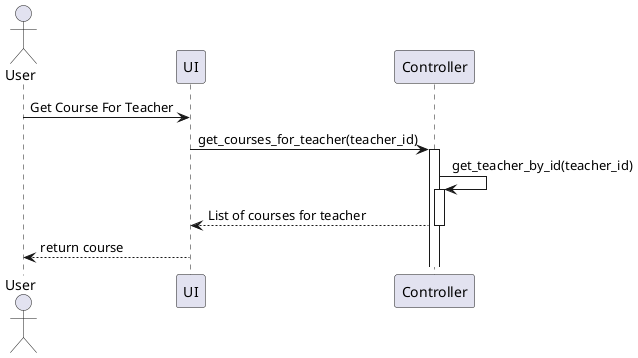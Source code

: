 @startuml Get Course For Teacher

actor User

participant "UI" as Server
participant Controller

User -> Server: Get Course For Teacher
Server -> Controller: get_courses_for_teacher(teacher_id)
activate Controller
Controller -> Controller: get_teacher_by_id(teacher_id)
activate Controller
Controller --> Server: List of courses for teacher
deactivate Controller

Server --> User: return course

@enduml